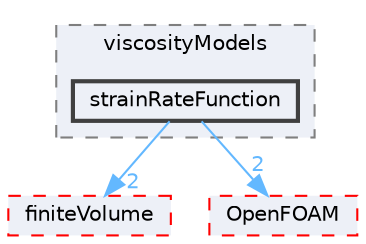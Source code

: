 digraph "src/transportModels/incompressible/viscosityModels/strainRateFunction"
{
 // LATEX_PDF_SIZE
  bgcolor="transparent";
  edge [fontname=Helvetica,fontsize=10,labelfontname=Helvetica,labelfontsize=10];
  node [fontname=Helvetica,fontsize=10,shape=box,height=0.2,width=0.4];
  compound=true
  subgraph clusterdir_96098a512bec5be00e402918bdacabdd {
    graph [ bgcolor="#edf0f7", pencolor="grey50", label="viscosityModels", fontname=Helvetica,fontsize=10 style="filled,dashed", URL="dir_96098a512bec5be00e402918bdacabdd.html",tooltip=""]
  dir_0d3a971964bd12c4def6176e0ed5baa5 [label="strainRateFunction", fillcolor="#edf0f7", color="grey25", style="filled,bold", URL="dir_0d3a971964bd12c4def6176e0ed5baa5.html",tooltip=""];
  }
  dir_9bd15774b555cf7259a6fa18f99fe99b [label="finiteVolume", fillcolor="#edf0f7", color="red", style="filled,dashed", URL="dir_9bd15774b555cf7259a6fa18f99fe99b.html",tooltip=""];
  dir_c5473ff19b20e6ec4dfe5c310b3778a8 [label="OpenFOAM", fillcolor="#edf0f7", color="red", style="filled,dashed", URL="dir_c5473ff19b20e6ec4dfe5c310b3778a8.html",tooltip=""];
  dir_0d3a971964bd12c4def6176e0ed5baa5->dir_9bd15774b555cf7259a6fa18f99fe99b [headlabel="2", labeldistance=1.5 headhref="dir_003784_001387.html" href="dir_003784_001387.html" color="steelblue1" fontcolor="steelblue1"];
  dir_0d3a971964bd12c4def6176e0ed5baa5->dir_c5473ff19b20e6ec4dfe5c310b3778a8 [headlabel="2", labeldistance=1.5 headhref="dir_003784_002695.html" href="dir_003784_002695.html" color="steelblue1" fontcolor="steelblue1"];
}
